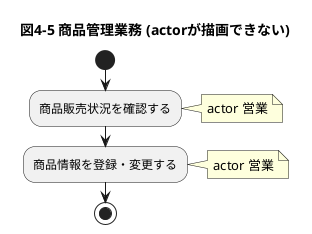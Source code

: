 @startuml
title 図4-5 商品管理業務 (actorが描画できない)
start
:商品販売状況を確認する;
note right: actor 営業
:商品情報を登録・変更する;
note right: actor 営業
stop
@enduml